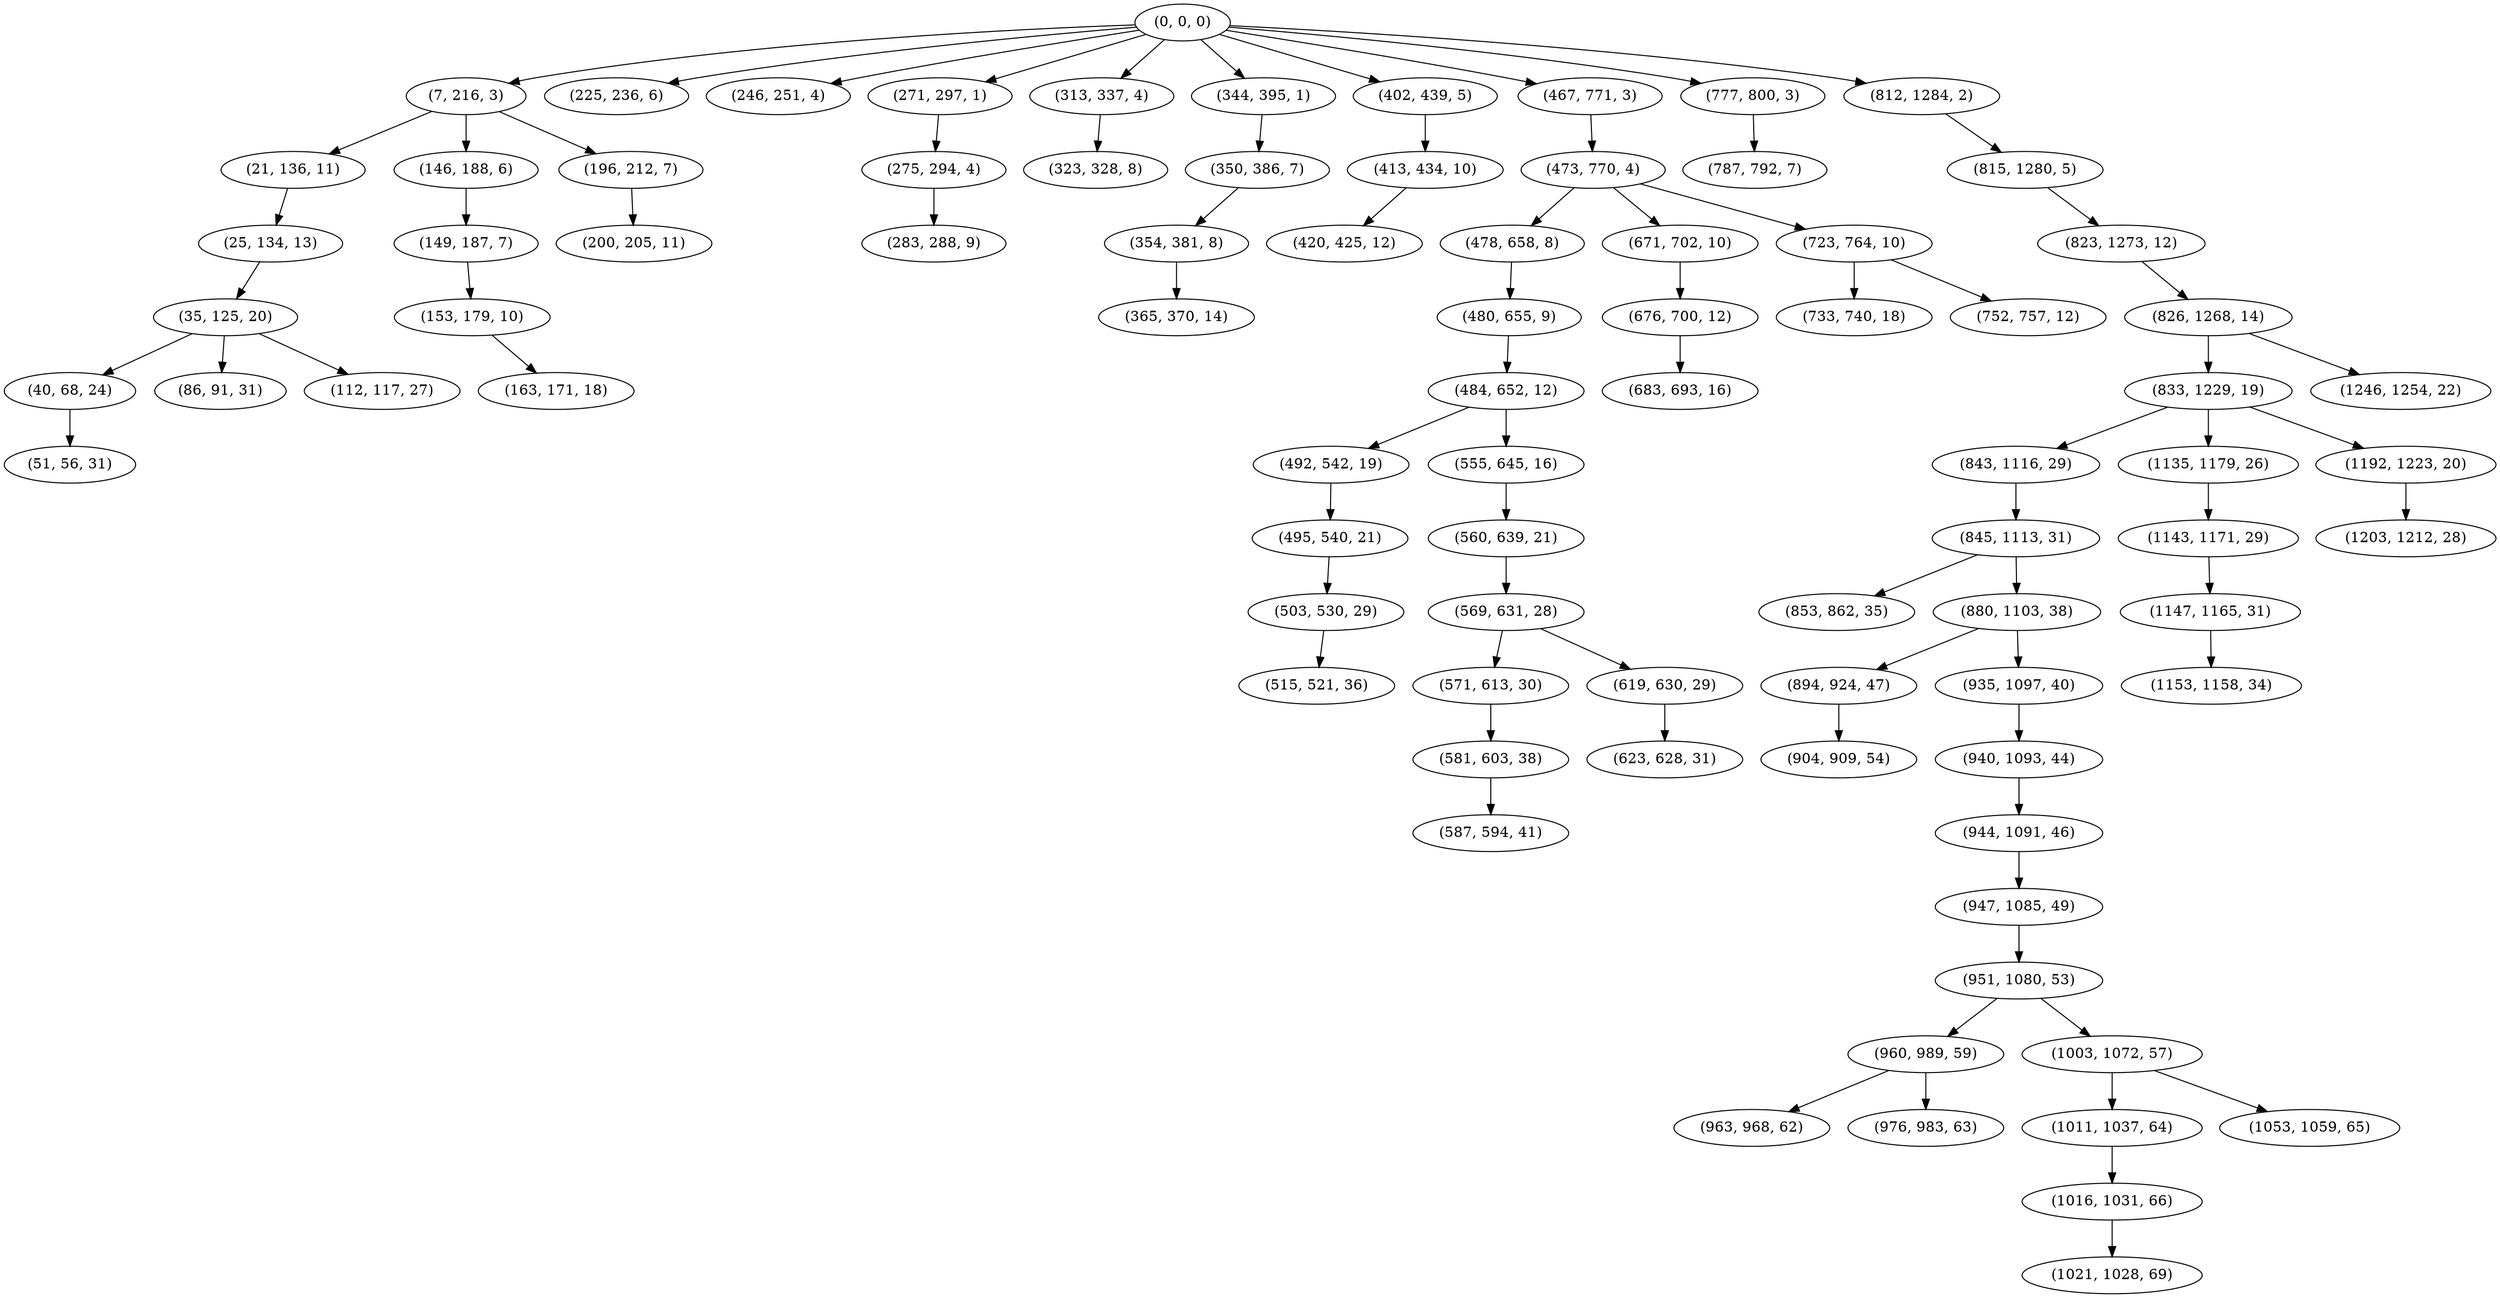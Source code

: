 digraph tree {
    "(0, 0, 0)";
    "(7, 216, 3)";
    "(21, 136, 11)";
    "(25, 134, 13)";
    "(35, 125, 20)";
    "(40, 68, 24)";
    "(51, 56, 31)";
    "(86, 91, 31)";
    "(112, 117, 27)";
    "(146, 188, 6)";
    "(149, 187, 7)";
    "(153, 179, 10)";
    "(163, 171, 18)";
    "(196, 212, 7)";
    "(200, 205, 11)";
    "(225, 236, 6)";
    "(246, 251, 4)";
    "(271, 297, 1)";
    "(275, 294, 4)";
    "(283, 288, 9)";
    "(313, 337, 4)";
    "(323, 328, 8)";
    "(344, 395, 1)";
    "(350, 386, 7)";
    "(354, 381, 8)";
    "(365, 370, 14)";
    "(402, 439, 5)";
    "(413, 434, 10)";
    "(420, 425, 12)";
    "(467, 771, 3)";
    "(473, 770, 4)";
    "(478, 658, 8)";
    "(480, 655, 9)";
    "(484, 652, 12)";
    "(492, 542, 19)";
    "(495, 540, 21)";
    "(503, 530, 29)";
    "(515, 521, 36)";
    "(555, 645, 16)";
    "(560, 639, 21)";
    "(569, 631, 28)";
    "(571, 613, 30)";
    "(581, 603, 38)";
    "(587, 594, 41)";
    "(619, 630, 29)";
    "(623, 628, 31)";
    "(671, 702, 10)";
    "(676, 700, 12)";
    "(683, 693, 16)";
    "(723, 764, 10)";
    "(733, 740, 18)";
    "(752, 757, 12)";
    "(777, 800, 3)";
    "(787, 792, 7)";
    "(812, 1284, 2)";
    "(815, 1280, 5)";
    "(823, 1273, 12)";
    "(826, 1268, 14)";
    "(833, 1229, 19)";
    "(843, 1116, 29)";
    "(845, 1113, 31)";
    "(853, 862, 35)";
    "(880, 1103, 38)";
    "(894, 924, 47)";
    "(904, 909, 54)";
    "(935, 1097, 40)";
    "(940, 1093, 44)";
    "(944, 1091, 46)";
    "(947, 1085, 49)";
    "(951, 1080, 53)";
    "(960, 989, 59)";
    "(963, 968, 62)";
    "(976, 983, 63)";
    "(1003, 1072, 57)";
    "(1011, 1037, 64)";
    "(1016, 1031, 66)";
    "(1021, 1028, 69)";
    "(1053, 1059, 65)";
    "(1135, 1179, 26)";
    "(1143, 1171, 29)";
    "(1147, 1165, 31)";
    "(1153, 1158, 34)";
    "(1192, 1223, 20)";
    "(1203, 1212, 28)";
    "(1246, 1254, 22)";
    "(0, 0, 0)" -> "(7, 216, 3)";
    "(0, 0, 0)" -> "(225, 236, 6)";
    "(0, 0, 0)" -> "(246, 251, 4)";
    "(0, 0, 0)" -> "(271, 297, 1)";
    "(0, 0, 0)" -> "(313, 337, 4)";
    "(0, 0, 0)" -> "(344, 395, 1)";
    "(0, 0, 0)" -> "(402, 439, 5)";
    "(0, 0, 0)" -> "(467, 771, 3)";
    "(0, 0, 0)" -> "(777, 800, 3)";
    "(0, 0, 0)" -> "(812, 1284, 2)";
    "(7, 216, 3)" -> "(21, 136, 11)";
    "(7, 216, 3)" -> "(146, 188, 6)";
    "(7, 216, 3)" -> "(196, 212, 7)";
    "(21, 136, 11)" -> "(25, 134, 13)";
    "(25, 134, 13)" -> "(35, 125, 20)";
    "(35, 125, 20)" -> "(40, 68, 24)";
    "(35, 125, 20)" -> "(86, 91, 31)";
    "(35, 125, 20)" -> "(112, 117, 27)";
    "(40, 68, 24)" -> "(51, 56, 31)";
    "(146, 188, 6)" -> "(149, 187, 7)";
    "(149, 187, 7)" -> "(153, 179, 10)";
    "(153, 179, 10)" -> "(163, 171, 18)";
    "(196, 212, 7)" -> "(200, 205, 11)";
    "(271, 297, 1)" -> "(275, 294, 4)";
    "(275, 294, 4)" -> "(283, 288, 9)";
    "(313, 337, 4)" -> "(323, 328, 8)";
    "(344, 395, 1)" -> "(350, 386, 7)";
    "(350, 386, 7)" -> "(354, 381, 8)";
    "(354, 381, 8)" -> "(365, 370, 14)";
    "(402, 439, 5)" -> "(413, 434, 10)";
    "(413, 434, 10)" -> "(420, 425, 12)";
    "(467, 771, 3)" -> "(473, 770, 4)";
    "(473, 770, 4)" -> "(478, 658, 8)";
    "(473, 770, 4)" -> "(671, 702, 10)";
    "(473, 770, 4)" -> "(723, 764, 10)";
    "(478, 658, 8)" -> "(480, 655, 9)";
    "(480, 655, 9)" -> "(484, 652, 12)";
    "(484, 652, 12)" -> "(492, 542, 19)";
    "(484, 652, 12)" -> "(555, 645, 16)";
    "(492, 542, 19)" -> "(495, 540, 21)";
    "(495, 540, 21)" -> "(503, 530, 29)";
    "(503, 530, 29)" -> "(515, 521, 36)";
    "(555, 645, 16)" -> "(560, 639, 21)";
    "(560, 639, 21)" -> "(569, 631, 28)";
    "(569, 631, 28)" -> "(571, 613, 30)";
    "(569, 631, 28)" -> "(619, 630, 29)";
    "(571, 613, 30)" -> "(581, 603, 38)";
    "(581, 603, 38)" -> "(587, 594, 41)";
    "(619, 630, 29)" -> "(623, 628, 31)";
    "(671, 702, 10)" -> "(676, 700, 12)";
    "(676, 700, 12)" -> "(683, 693, 16)";
    "(723, 764, 10)" -> "(733, 740, 18)";
    "(723, 764, 10)" -> "(752, 757, 12)";
    "(777, 800, 3)" -> "(787, 792, 7)";
    "(812, 1284, 2)" -> "(815, 1280, 5)";
    "(815, 1280, 5)" -> "(823, 1273, 12)";
    "(823, 1273, 12)" -> "(826, 1268, 14)";
    "(826, 1268, 14)" -> "(833, 1229, 19)";
    "(826, 1268, 14)" -> "(1246, 1254, 22)";
    "(833, 1229, 19)" -> "(843, 1116, 29)";
    "(833, 1229, 19)" -> "(1135, 1179, 26)";
    "(833, 1229, 19)" -> "(1192, 1223, 20)";
    "(843, 1116, 29)" -> "(845, 1113, 31)";
    "(845, 1113, 31)" -> "(853, 862, 35)";
    "(845, 1113, 31)" -> "(880, 1103, 38)";
    "(880, 1103, 38)" -> "(894, 924, 47)";
    "(880, 1103, 38)" -> "(935, 1097, 40)";
    "(894, 924, 47)" -> "(904, 909, 54)";
    "(935, 1097, 40)" -> "(940, 1093, 44)";
    "(940, 1093, 44)" -> "(944, 1091, 46)";
    "(944, 1091, 46)" -> "(947, 1085, 49)";
    "(947, 1085, 49)" -> "(951, 1080, 53)";
    "(951, 1080, 53)" -> "(960, 989, 59)";
    "(951, 1080, 53)" -> "(1003, 1072, 57)";
    "(960, 989, 59)" -> "(963, 968, 62)";
    "(960, 989, 59)" -> "(976, 983, 63)";
    "(1003, 1072, 57)" -> "(1011, 1037, 64)";
    "(1003, 1072, 57)" -> "(1053, 1059, 65)";
    "(1011, 1037, 64)" -> "(1016, 1031, 66)";
    "(1016, 1031, 66)" -> "(1021, 1028, 69)";
    "(1135, 1179, 26)" -> "(1143, 1171, 29)";
    "(1143, 1171, 29)" -> "(1147, 1165, 31)";
    "(1147, 1165, 31)" -> "(1153, 1158, 34)";
    "(1192, 1223, 20)" -> "(1203, 1212, 28)";
}
